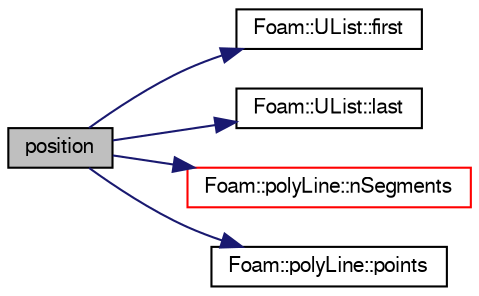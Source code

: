 digraph "position"
{
  bgcolor="transparent";
  edge [fontname="FreeSans",fontsize="10",labelfontname="FreeSans",labelfontsize="10"];
  node [fontname="FreeSans",fontsize="10",shape=record];
  rankdir="LR";
  Node12 [label="position",height=0.2,width=0.4,color="black", fillcolor="grey75", style="filled", fontcolor="black"];
  Node12 -> Node13 [color="midnightblue",fontsize="10",style="solid",fontname="FreeSans"];
  Node13 [label="Foam::UList::first",height=0.2,width=0.4,color="black",URL="$a25698.html#a1c9828bc3de9502754d944c95a2ce0d9",tooltip="Return the first element of the list. "];
  Node12 -> Node14 [color="midnightblue",fontsize="10",style="solid",fontname="FreeSans"];
  Node14 [label="Foam::UList::last",height=0.2,width=0.4,color="black",URL="$a25698.html#aef07c02ea1c27bdb5906043b399e0ff0",tooltip="Return the last element of the list. "];
  Node12 -> Node15 [color="midnightblue",fontsize="10",style="solid",fontname="FreeSans"];
  Node15 [label="Foam::polyLine::nSegments",height=0.2,width=0.4,color="red",URL="$a24750.html#a0025c34463a8898e2f0a506ad69fb7ea",tooltip="Return the number of line segments. "];
  Node12 -> Node17 [color="midnightblue",fontsize="10",style="solid",fontname="FreeSans"];
  Node17 [label="Foam::polyLine::points",height=0.2,width=0.4,color="black",URL="$a24750.html#ac44123fc1265297c41a43c3b62fdb4c2",tooltip="Return const-access to the control-points. "];
}
